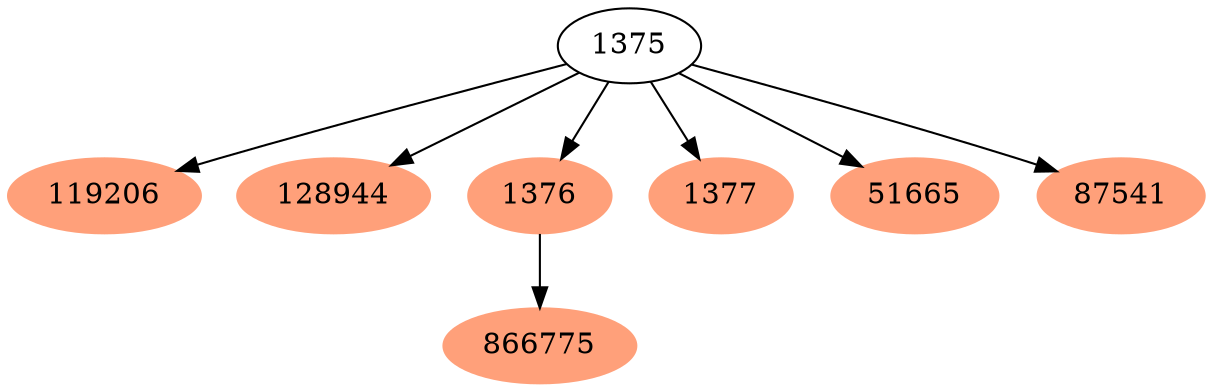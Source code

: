 digraph g {
	119206 [color="lightsalmon",style=filled]
	128944 [color="lightsalmon",style=filled]
	1375 -> 119206
	1375 -> 128944
	1375 -> 1376
	1375 -> 1377
	1375 -> 51665
	1375 -> 87541
	1376 -> 866775
	1376 [color="lightsalmon",style=filled]
	1377 [color="lightsalmon",style=filled]
	51665 [color="lightsalmon",style=filled]
	866775 [color="lightsalmon",style=filled]
	87541 [color="lightsalmon",style=filled]
}
